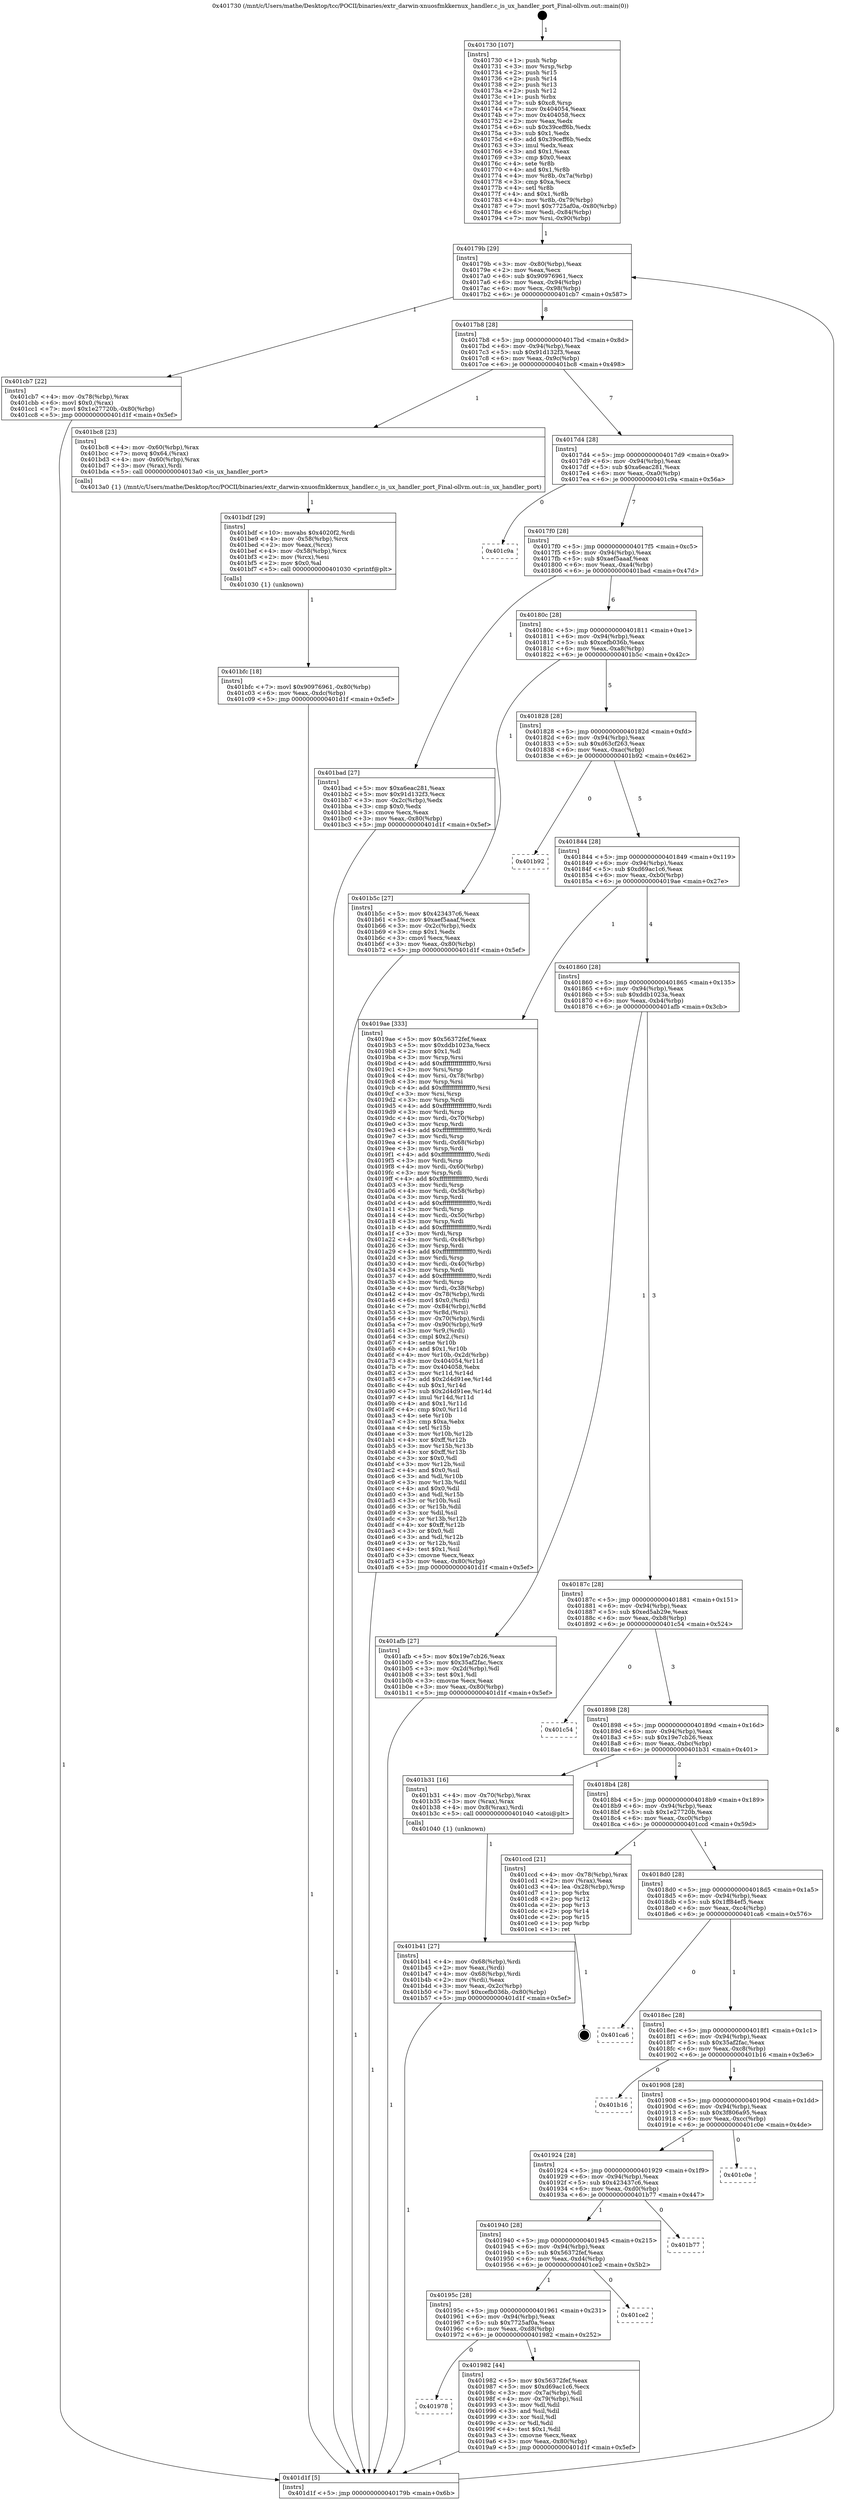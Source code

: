 digraph "0x401730" {
  label = "0x401730 (/mnt/c/Users/mathe/Desktop/tcc/POCII/binaries/extr_darwin-xnuosfmkkernux_handler.c_is_ux_handler_port_Final-ollvm.out::main(0))"
  labelloc = "t"
  node[shape=record]

  Entry [label="",width=0.3,height=0.3,shape=circle,fillcolor=black,style=filled]
  "0x40179b" [label="{
     0x40179b [29]\l
     | [instrs]\l
     &nbsp;&nbsp;0x40179b \<+3\>: mov -0x80(%rbp),%eax\l
     &nbsp;&nbsp;0x40179e \<+2\>: mov %eax,%ecx\l
     &nbsp;&nbsp;0x4017a0 \<+6\>: sub $0x90976961,%ecx\l
     &nbsp;&nbsp;0x4017a6 \<+6\>: mov %eax,-0x94(%rbp)\l
     &nbsp;&nbsp;0x4017ac \<+6\>: mov %ecx,-0x98(%rbp)\l
     &nbsp;&nbsp;0x4017b2 \<+6\>: je 0000000000401cb7 \<main+0x587\>\l
  }"]
  "0x401cb7" [label="{
     0x401cb7 [22]\l
     | [instrs]\l
     &nbsp;&nbsp;0x401cb7 \<+4\>: mov -0x78(%rbp),%rax\l
     &nbsp;&nbsp;0x401cbb \<+6\>: movl $0x0,(%rax)\l
     &nbsp;&nbsp;0x401cc1 \<+7\>: movl $0x1e27720b,-0x80(%rbp)\l
     &nbsp;&nbsp;0x401cc8 \<+5\>: jmp 0000000000401d1f \<main+0x5ef\>\l
  }"]
  "0x4017b8" [label="{
     0x4017b8 [28]\l
     | [instrs]\l
     &nbsp;&nbsp;0x4017b8 \<+5\>: jmp 00000000004017bd \<main+0x8d\>\l
     &nbsp;&nbsp;0x4017bd \<+6\>: mov -0x94(%rbp),%eax\l
     &nbsp;&nbsp;0x4017c3 \<+5\>: sub $0x91d132f3,%eax\l
     &nbsp;&nbsp;0x4017c8 \<+6\>: mov %eax,-0x9c(%rbp)\l
     &nbsp;&nbsp;0x4017ce \<+6\>: je 0000000000401bc8 \<main+0x498\>\l
  }"]
  Exit [label="",width=0.3,height=0.3,shape=circle,fillcolor=black,style=filled,peripheries=2]
  "0x401bc8" [label="{
     0x401bc8 [23]\l
     | [instrs]\l
     &nbsp;&nbsp;0x401bc8 \<+4\>: mov -0x60(%rbp),%rax\l
     &nbsp;&nbsp;0x401bcc \<+7\>: movq $0x64,(%rax)\l
     &nbsp;&nbsp;0x401bd3 \<+4\>: mov -0x60(%rbp),%rax\l
     &nbsp;&nbsp;0x401bd7 \<+3\>: mov (%rax),%rdi\l
     &nbsp;&nbsp;0x401bda \<+5\>: call 00000000004013a0 \<is_ux_handler_port\>\l
     | [calls]\l
     &nbsp;&nbsp;0x4013a0 \{1\} (/mnt/c/Users/mathe/Desktop/tcc/POCII/binaries/extr_darwin-xnuosfmkkernux_handler.c_is_ux_handler_port_Final-ollvm.out::is_ux_handler_port)\l
  }"]
  "0x4017d4" [label="{
     0x4017d4 [28]\l
     | [instrs]\l
     &nbsp;&nbsp;0x4017d4 \<+5\>: jmp 00000000004017d9 \<main+0xa9\>\l
     &nbsp;&nbsp;0x4017d9 \<+6\>: mov -0x94(%rbp),%eax\l
     &nbsp;&nbsp;0x4017df \<+5\>: sub $0xa6eac281,%eax\l
     &nbsp;&nbsp;0x4017e4 \<+6\>: mov %eax,-0xa0(%rbp)\l
     &nbsp;&nbsp;0x4017ea \<+6\>: je 0000000000401c9a \<main+0x56a\>\l
  }"]
  "0x401bfc" [label="{
     0x401bfc [18]\l
     | [instrs]\l
     &nbsp;&nbsp;0x401bfc \<+7\>: movl $0x90976961,-0x80(%rbp)\l
     &nbsp;&nbsp;0x401c03 \<+6\>: mov %eax,-0xdc(%rbp)\l
     &nbsp;&nbsp;0x401c09 \<+5\>: jmp 0000000000401d1f \<main+0x5ef\>\l
  }"]
  "0x401c9a" [label="{
     0x401c9a\l
  }", style=dashed]
  "0x4017f0" [label="{
     0x4017f0 [28]\l
     | [instrs]\l
     &nbsp;&nbsp;0x4017f0 \<+5\>: jmp 00000000004017f5 \<main+0xc5\>\l
     &nbsp;&nbsp;0x4017f5 \<+6\>: mov -0x94(%rbp),%eax\l
     &nbsp;&nbsp;0x4017fb \<+5\>: sub $0xaef5aaaf,%eax\l
     &nbsp;&nbsp;0x401800 \<+6\>: mov %eax,-0xa4(%rbp)\l
     &nbsp;&nbsp;0x401806 \<+6\>: je 0000000000401bad \<main+0x47d\>\l
  }"]
  "0x401bdf" [label="{
     0x401bdf [29]\l
     | [instrs]\l
     &nbsp;&nbsp;0x401bdf \<+10\>: movabs $0x4020f2,%rdi\l
     &nbsp;&nbsp;0x401be9 \<+4\>: mov -0x58(%rbp),%rcx\l
     &nbsp;&nbsp;0x401bed \<+2\>: mov %eax,(%rcx)\l
     &nbsp;&nbsp;0x401bef \<+4\>: mov -0x58(%rbp),%rcx\l
     &nbsp;&nbsp;0x401bf3 \<+2\>: mov (%rcx),%esi\l
     &nbsp;&nbsp;0x401bf5 \<+2\>: mov $0x0,%al\l
     &nbsp;&nbsp;0x401bf7 \<+5\>: call 0000000000401030 \<printf@plt\>\l
     | [calls]\l
     &nbsp;&nbsp;0x401030 \{1\} (unknown)\l
  }"]
  "0x401bad" [label="{
     0x401bad [27]\l
     | [instrs]\l
     &nbsp;&nbsp;0x401bad \<+5\>: mov $0xa6eac281,%eax\l
     &nbsp;&nbsp;0x401bb2 \<+5\>: mov $0x91d132f3,%ecx\l
     &nbsp;&nbsp;0x401bb7 \<+3\>: mov -0x2c(%rbp),%edx\l
     &nbsp;&nbsp;0x401bba \<+3\>: cmp $0x0,%edx\l
     &nbsp;&nbsp;0x401bbd \<+3\>: cmove %ecx,%eax\l
     &nbsp;&nbsp;0x401bc0 \<+3\>: mov %eax,-0x80(%rbp)\l
     &nbsp;&nbsp;0x401bc3 \<+5\>: jmp 0000000000401d1f \<main+0x5ef\>\l
  }"]
  "0x40180c" [label="{
     0x40180c [28]\l
     | [instrs]\l
     &nbsp;&nbsp;0x40180c \<+5\>: jmp 0000000000401811 \<main+0xe1\>\l
     &nbsp;&nbsp;0x401811 \<+6\>: mov -0x94(%rbp),%eax\l
     &nbsp;&nbsp;0x401817 \<+5\>: sub $0xcefb036b,%eax\l
     &nbsp;&nbsp;0x40181c \<+6\>: mov %eax,-0xa8(%rbp)\l
     &nbsp;&nbsp;0x401822 \<+6\>: je 0000000000401b5c \<main+0x42c\>\l
  }"]
  "0x401b41" [label="{
     0x401b41 [27]\l
     | [instrs]\l
     &nbsp;&nbsp;0x401b41 \<+4\>: mov -0x68(%rbp),%rdi\l
     &nbsp;&nbsp;0x401b45 \<+2\>: mov %eax,(%rdi)\l
     &nbsp;&nbsp;0x401b47 \<+4\>: mov -0x68(%rbp),%rdi\l
     &nbsp;&nbsp;0x401b4b \<+2\>: mov (%rdi),%eax\l
     &nbsp;&nbsp;0x401b4d \<+3\>: mov %eax,-0x2c(%rbp)\l
     &nbsp;&nbsp;0x401b50 \<+7\>: movl $0xcefb036b,-0x80(%rbp)\l
     &nbsp;&nbsp;0x401b57 \<+5\>: jmp 0000000000401d1f \<main+0x5ef\>\l
  }"]
  "0x401b5c" [label="{
     0x401b5c [27]\l
     | [instrs]\l
     &nbsp;&nbsp;0x401b5c \<+5\>: mov $0x423437c6,%eax\l
     &nbsp;&nbsp;0x401b61 \<+5\>: mov $0xaef5aaaf,%ecx\l
     &nbsp;&nbsp;0x401b66 \<+3\>: mov -0x2c(%rbp),%edx\l
     &nbsp;&nbsp;0x401b69 \<+3\>: cmp $0x1,%edx\l
     &nbsp;&nbsp;0x401b6c \<+3\>: cmovl %ecx,%eax\l
     &nbsp;&nbsp;0x401b6f \<+3\>: mov %eax,-0x80(%rbp)\l
     &nbsp;&nbsp;0x401b72 \<+5\>: jmp 0000000000401d1f \<main+0x5ef\>\l
  }"]
  "0x401828" [label="{
     0x401828 [28]\l
     | [instrs]\l
     &nbsp;&nbsp;0x401828 \<+5\>: jmp 000000000040182d \<main+0xfd\>\l
     &nbsp;&nbsp;0x40182d \<+6\>: mov -0x94(%rbp),%eax\l
     &nbsp;&nbsp;0x401833 \<+5\>: sub $0xd63cf263,%eax\l
     &nbsp;&nbsp;0x401838 \<+6\>: mov %eax,-0xac(%rbp)\l
     &nbsp;&nbsp;0x40183e \<+6\>: je 0000000000401b92 \<main+0x462\>\l
  }"]
  "0x401730" [label="{
     0x401730 [107]\l
     | [instrs]\l
     &nbsp;&nbsp;0x401730 \<+1\>: push %rbp\l
     &nbsp;&nbsp;0x401731 \<+3\>: mov %rsp,%rbp\l
     &nbsp;&nbsp;0x401734 \<+2\>: push %r15\l
     &nbsp;&nbsp;0x401736 \<+2\>: push %r14\l
     &nbsp;&nbsp;0x401738 \<+2\>: push %r13\l
     &nbsp;&nbsp;0x40173a \<+2\>: push %r12\l
     &nbsp;&nbsp;0x40173c \<+1\>: push %rbx\l
     &nbsp;&nbsp;0x40173d \<+7\>: sub $0xc8,%rsp\l
     &nbsp;&nbsp;0x401744 \<+7\>: mov 0x404054,%eax\l
     &nbsp;&nbsp;0x40174b \<+7\>: mov 0x404058,%ecx\l
     &nbsp;&nbsp;0x401752 \<+2\>: mov %eax,%edx\l
     &nbsp;&nbsp;0x401754 \<+6\>: sub $0x39ceff6b,%edx\l
     &nbsp;&nbsp;0x40175a \<+3\>: sub $0x1,%edx\l
     &nbsp;&nbsp;0x40175d \<+6\>: add $0x39ceff6b,%edx\l
     &nbsp;&nbsp;0x401763 \<+3\>: imul %edx,%eax\l
     &nbsp;&nbsp;0x401766 \<+3\>: and $0x1,%eax\l
     &nbsp;&nbsp;0x401769 \<+3\>: cmp $0x0,%eax\l
     &nbsp;&nbsp;0x40176c \<+4\>: sete %r8b\l
     &nbsp;&nbsp;0x401770 \<+4\>: and $0x1,%r8b\l
     &nbsp;&nbsp;0x401774 \<+4\>: mov %r8b,-0x7a(%rbp)\l
     &nbsp;&nbsp;0x401778 \<+3\>: cmp $0xa,%ecx\l
     &nbsp;&nbsp;0x40177b \<+4\>: setl %r8b\l
     &nbsp;&nbsp;0x40177f \<+4\>: and $0x1,%r8b\l
     &nbsp;&nbsp;0x401783 \<+4\>: mov %r8b,-0x79(%rbp)\l
     &nbsp;&nbsp;0x401787 \<+7\>: movl $0x7725af0a,-0x80(%rbp)\l
     &nbsp;&nbsp;0x40178e \<+6\>: mov %edi,-0x84(%rbp)\l
     &nbsp;&nbsp;0x401794 \<+7\>: mov %rsi,-0x90(%rbp)\l
  }"]
  "0x401b92" [label="{
     0x401b92\l
  }", style=dashed]
  "0x401844" [label="{
     0x401844 [28]\l
     | [instrs]\l
     &nbsp;&nbsp;0x401844 \<+5\>: jmp 0000000000401849 \<main+0x119\>\l
     &nbsp;&nbsp;0x401849 \<+6\>: mov -0x94(%rbp),%eax\l
     &nbsp;&nbsp;0x40184f \<+5\>: sub $0xd69ac1c6,%eax\l
     &nbsp;&nbsp;0x401854 \<+6\>: mov %eax,-0xb0(%rbp)\l
     &nbsp;&nbsp;0x40185a \<+6\>: je 00000000004019ae \<main+0x27e\>\l
  }"]
  "0x401d1f" [label="{
     0x401d1f [5]\l
     | [instrs]\l
     &nbsp;&nbsp;0x401d1f \<+5\>: jmp 000000000040179b \<main+0x6b\>\l
  }"]
  "0x4019ae" [label="{
     0x4019ae [333]\l
     | [instrs]\l
     &nbsp;&nbsp;0x4019ae \<+5\>: mov $0x56372fef,%eax\l
     &nbsp;&nbsp;0x4019b3 \<+5\>: mov $0xddb1023a,%ecx\l
     &nbsp;&nbsp;0x4019b8 \<+2\>: mov $0x1,%dl\l
     &nbsp;&nbsp;0x4019ba \<+3\>: mov %rsp,%rsi\l
     &nbsp;&nbsp;0x4019bd \<+4\>: add $0xfffffffffffffff0,%rsi\l
     &nbsp;&nbsp;0x4019c1 \<+3\>: mov %rsi,%rsp\l
     &nbsp;&nbsp;0x4019c4 \<+4\>: mov %rsi,-0x78(%rbp)\l
     &nbsp;&nbsp;0x4019c8 \<+3\>: mov %rsp,%rsi\l
     &nbsp;&nbsp;0x4019cb \<+4\>: add $0xfffffffffffffff0,%rsi\l
     &nbsp;&nbsp;0x4019cf \<+3\>: mov %rsi,%rsp\l
     &nbsp;&nbsp;0x4019d2 \<+3\>: mov %rsp,%rdi\l
     &nbsp;&nbsp;0x4019d5 \<+4\>: add $0xfffffffffffffff0,%rdi\l
     &nbsp;&nbsp;0x4019d9 \<+3\>: mov %rdi,%rsp\l
     &nbsp;&nbsp;0x4019dc \<+4\>: mov %rdi,-0x70(%rbp)\l
     &nbsp;&nbsp;0x4019e0 \<+3\>: mov %rsp,%rdi\l
     &nbsp;&nbsp;0x4019e3 \<+4\>: add $0xfffffffffffffff0,%rdi\l
     &nbsp;&nbsp;0x4019e7 \<+3\>: mov %rdi,%rsp\l
     &nbsp;&nbsp;0x4019ea \<+4\>: mov %rdi,-0x68(%rbp)\l
     &nbsp;&nbsp;0x4019ee \<+3\>: mov %rsp,%rdi\l
     &nbsp;&nbsp;0x4019f1 \<+4\>: add $0xfffffffffffffff0,%rdi\l
     &nbsp;&nbsp;0x4019f5 \<+3\>: mov %rdi,%rsp\l
     &nbsp;&nbsp;0x4019f8 \<+4\>: mov %rdi,-0x60(%rbp)\l
     &nbsp;&nbsp;0x4019fc \<+3\>: mov %rsp,%rdi\l
     &nbsp;&nbsp;0x4019ff \<+4\>: add $0xfffffffffffffff0,%rdi\l
     &nbsp;&nbsp;0x401a03 \<+3\>: mov %rdi,%rsp\l
     &nbsp;&nbsp;0x401a06 \<+4\>: mov %rdi,-0x58(%rbp)\l
     &nbsp;&nbsp;0x401a0a \<+3\>: mov %rsp,%rdi\l
     &nbsp;&nbsp;0x401a0d \<+4\>: add $0xfffffffffffffff0,%rdi\l
     &nbsp;&nbsp;0x401a11 \<+3\>: mov %rdi,%rsp\l
     &nbsp;&nbsp;0x401a14 \<+4\>: mov %rdi,-0x50(%rbp)\l
     &nbsp;&nbsp;0x401a18 \<+3\>: mov %rsp,%rdi\l
     &nbsp;&nbsp;0x401a1b \<+4\>: add $0xfffffffffffffff0,%rdi\l
     &nbsp;&nbsp;0x401a1f \<+3\>: mov %rdi,%rsp\l
     &nbsp;&nbsp;0x401a22 \<+4\>: mov %rdi,-0x48(%rbp)\l
     &nbsp;&nbsp;0x401a26 \<+3\>: mov %rsp,%rdi\l
     &nbsp;&nbsp;0x401a29 \<+4\>: add $0xfffffffffffffff0,%rdi\l
     &nbsp;&nbsp;0x401a2d \<+3\>: mov %rdi,%rsp\l
     &nbsp;&nbsp;0x401a30 \<+4\>: mov %rdi,-0x40(%rbp)\l
     &nbsp;&nbsp;0x401a34 \<+3\>: mov %rsp,%rdi\l
     &nbsp;&nbsp;0x401a37 \<+4\>: add $0xfffffffffffffff0,%rdi\l
     &nbsp;&nbsp;0x401a3b \<+3\>: mov %rdi,%rsp\l
     &nbsp;&nbsp;0x401a3e \<+4\>: mov %rdi,-0x38(%rbp)\l
     &nbsp;&nbsp;0x401a42 \<+4\>: mov -0x78(%rbp),%rdi\l
     &nbsp;&nbsp;0x401a46 \<+6\>: movl $0x0,(%rdi)\l
     &nbsp;&nbsp;0x401a4c \<+7\>: mov -0x84(%rbp),%r8d\l
     &nbsp;&nbsp;0x401a53 \<+3\>: mov %r8d,(%rsi)\l
     &nbsp;&nbsp;0x401a56 \<+4\>: mov -0x70(%rbp),%rdi\l
     &nbsp;&nbsp;0x401a5a \<+7\>: mov -0x90(%rbp),%r9\l
     &nbsp;&nbsp;0x401a61 \<+3\>: mov %r9,(%rdi)\l
     &nbsp;&nbsp;0x401a64 \<+3\>: cmpl $0x2,(%rsi)\l
     &nbsp;&nbsp;0x401a67 \<+4\>: setne %r10b\l
     &nbsp;&nbsp;0x401a6b \<+4\>: and $0x1,%r10b\l
     &nbsp;&nbsp;0x401a6f \<+4\>: mov %r10b,-0x2d(%rbp)\l
     &nbsp;&nbsp;0x401a73 \<+8\>: mov 0x404054,%r11d\l
     &nbsp;&nbsp;0x401a7b \<+7\>: mov 0x404058,%ebx\l
     &nbsp;&nbsp;0x401a82 \<+3\>: mov %r11d,%r14d\l
     &nbsp;&nbsp;0x401a85 \<+7\>: add $0x2d4d91ee,%r14d\l
     &nbsp;&nbsp;0x401a8c \<+4\>: sub $0x1,%r14d\l
     &nbsp;&nbsp;0x401a90 \<+7\>: sub $0x2d4d91ee,%r14d\l
     &nbsp;&nbsp;0x401a97 \<+4\>: imul %r14d,%r11d\l
     &nbsp;&nbsp;0x401a9b \<+4\>: and $0x1,%r11d\l
     &nbsp;&nbsp;0x401a9f \<+4\>: cmp $0x0,%r11d\l
     &nbsp;&nbsp;0x401aa3 \<+4\>: sete %r10b\l
     &nbsp;&nbsp;0x401aa7 \<+3\>: cmp $0xa,%ebx\l
     &nbsp;&nbsp;0x401aaa \<+4\>: setl %r15b\l
     &nbsp;&nbsp;0x401aae \<+3\>: mov %r10b,%r12b\l
     &nbsp;&nbsp;0x401ab1 \<+4\>: xor $0xff,%r12b\l
     &nbsp;&nbsp;0x401ab5 \<+3\>: mov %r15b,%r13b\l
     &nbsp;&nbsp;0x401ab8 \<+4\>: xor $0xff,%r13b\l
     &nbsp;&nbsp;0x401abc \<+3\>: xor $0x0,%dl\l
     &nbsp;&nbsp;0x401abf \<+3\>: mov %r12b,%sil\l
     &nbsp;&nbsp;0x401ac2 \<+4\>: and $0x0,%sil\l
     &nbsp;&nbsp;0x401ac6 \<+3\>: and %dl,%r10b\l
     &nbsp;&nbsp;0x401ac9 \<+3\>: mov %r13b,%dil\l
     &nbsp;&nbsp;0x401acc \<+4\>: and $0x0,%dil\l
     &nbsp;&nbsp;0x401ad0 \<+3\>: and %dl,%r15b\l
     &nbsp;&nbsp;0x401ad3 \<+3\>: or %r10b,%sil\l
     &nbsp;&nbsp;0x401ad6 \<+3\>: or %r15b,%dil\l
     &nbsp;&nbsp;0x401ad9 \<+3\>: xor %dil,%sil\l
     &nbsp;&nbsp;0x401adc \<+3\>: or %r13b,%r12b\l
     &nbsp;&nbsp;0x401adf \<+4\>: xor $0xff,%r12b\l
     &nbsp;&nbsp;0x401ae3 \<+3\>: or $0x0,%dl\l
     &nbsp;&nbsp;0x401ae6 \<+3\>: and %dl,%r12b\l
     &nbsp;&nbsp;0x401ae9 \<+3\>: or %r12b,%sil\l
     &nbsp;&nbsp;0x401aec \<+4\>: test $0x1,%sil\l
     &nbsp;&nbsp;0x401af0 \<+3\>: cmovne %ecx,%eax\l
     &nbsp;&nbsp;0x401af3 \<+3\>: mov %eax,-0x80(%rbp)\l
     &nbsp;&nbsp;0x401af6 \<+5\>: jmp 0000000000401d1f \<main+0x5ef\>\l
  }"]
  "0x401860" [label="{
     0x401860 [28]\l
     | [instrs]\l
     &nbsp;&nbsp;0x401860 \<+5\>: jmp 0000000000401865 \<main+0x135\>\l
     &nbsp;&nbsp;0x401865 \<+6\>: mov -0x94(%rbp),%eax\l
     &nbsp;&nbsp;0x40186b \<+5\>: sub $0xddb1023a,%eax\l
     &nbsp;&nbsp;0x401870 \<+6\>: mov %eax,-0xb4(%rbp)\l
     &nbsp;&nbsp;0x401876 \<+6\>: je 0000000000401afb \<main+0x3cb\>\l
  }"]
  "0x401978" [label="{
     0x401978\l
  }", style=dashed]
  "0x401afb" [label="{
     0x401afb [27]\l
     | [instrs]\l
     &nbsp;&nbsp;0x401afb \<+5\>: mov $0x19e7cb26,%eax\l
     &nbsp;&nbsp;0x401b00 \<+5\>: mov $0x35af2fac,%ecx\l
     &nbsp;&nbsp;0x401b05 \<+3\>: mov -0x2d(%rbp),%dl\l
     &nbsp;&nbsp;0x401b08 \<+3\>: test $0x1,%dl\l
     &nbsp;&nbsp;0x401b0b \<+3\>: cmovne %ecx,%eax\l
     &nbsp;&nbsp;0x401b0e \<+3\>: mov %eax,-0x80(%rbp)\l
     &nbsp;&nbsp;0x401b11 \<+5\>: jmp 0000000000401d1f \<main+0x5ef\>\l
  }"]
  "0x40187c" [label="{
     0x40187c [28]\l
     | [instrs]\l
     &nbsp;&nbsp;0x40187c \<+5\>: jmp 0000000000401881 \<main+0x151\>\l
     &nbsp;&nbsp;0x401881 \<+6\>: mov -0x94(%rbp),%eax\l
     &nbsp;&nbsp;0x401887 \<+5\>: sub $0xed5ab29e,%eax\l
     &nbsp;&nbsp;0x40188c \<+6\>: mov %eax,-0xb8(%rbp)\l
     &nbsp;&nbsp;0x401892 \<+6\>: je 0000000000401c54 \<main+0x524\>\l
  }"]
  "0x401982" [label="{
     0x401982 [44]\l
     | [instrs]\l
     &nbsp;&nbsp;0x401982 \<+5\>: mov $0x56372fef,%eax\l
     &nbsp;&nbsp;0x401987 \<+5\>: mov $0xd69ac1c6,%ecx\l
     &nbsp;&nbsp;0x40198c \<+3\>: mov -0x7a(%rbp),%dl\l
     &nbsp;&nbsp;0x40198f \<+4\>: mov -0x79(%rbp),%sil\l
     &nbsp;&nbsp;0x401993 \<+3\>: mov %dl,%dil\l
     &nbsp;&nbsp;0x401996 \<+3\>: and %sil,%dil\l
     &nbsp;&nbsp;0x401999 \<+3\>: xor %sil,%dl\l
     &nbsp;&nbsp;0x40199c \<+3\>: or %dl,%dil\l
     &nbsp;&nbsp;0x40199f \<+4\>: test $0x1,%dil\l
     &nbsp;&nbsp;0x4019a3 \<+3\>: cmovne %ecx,%eax\l
     &nbsp;&nbsp;0x4019a6 \<+3\>: mov %eax,-0x80(%rbp)\l
     &nbsp;&nbsp;0x4019a9 \<+5\>: jmp 0000000000401d1f \<main+0x5ef\>\l
  }"]
  "0x401c54" [label="{
     0x401c54\l
  }", style=dashed]
  "0x401898" [label="{
     0x401898 [28]\l
     | [instrs]\l
     &nbsp;&nbsp;0x401898 \<+5\>: jmp 000000000040189d \<main+0x16d\>\l
     &nbsp;&nbsp;0x40189d \<+6\>: mov -0x94(%rbp),%eax\l
     &nbsp;&nbsp;0x4018a3 \<+5\>: sub $0x19e7cb26,%eax\l
     &nbsp;&nbsp;0x4018a8 \<+6\>: mov %eax,-0xbc(%rbp)\l
     &nbsp;&nbsp;0x4018ae \<+6\>: je 0000000000401b31 \<main+0x401\>\l
  }"]
  "0x40195c" [label="{
     0x40195c [28]\l
     | [instrs]\l
     &nbsp;&nbsp;0x40195c \<+5\>: jmp 0000000000401961 \<main+0x231\>\l
     &nbsp;&nbsp;0x401961 \<+6\>: mov -0x94(%rbp),%eax\l
     &nbsp;&nbsp;0x401967 \<+5\>: sub $0x7725af0a,%eax\l
     &nbsp;&nbsp;0x40196c \<+6\>: mov %eax,-0xd8(%rbp)\l
     &nbsp;&nbsp;0x401972 \<+6\>: je 0000000000401982 \<main+0x252\>\l
  }"]
  "0x401b31" [label="{
     0x401b31 [16]\l
     | [instrs]\l
     &nbsp;&nbsp;0x401b31 \<+4\>: mov -0x70(%rbp),%rax\l
     &nbsp;&nbsp;0x401b35 \<+3\>: mov (%rax),%rax\l
     &nbsp;&nbsp;0x401b38 \<+4\>: mov 0x8(%rax),%rdi\l
     &nbsp;&nbsp;0x401b3c \<+5\>: call 0000000000401040 \<atoi@plt\>\l
     | [calls]\l
     &nbsp;&nbsp;0x401040 \{1\} (unknown)\l
  }"]
  "0x4018b4" [label="{
     0x4018b4 [28]\l
     | [instrs]\l
     &nbsp;&nbsp;0x4018b4 \<+5\>: jmp 00000000004018b9 \<main+0x189\>\l
     &nbsp;&nbsp;0x4018b9 \<+6\>: mov -0x94(%rbp),%eax\l
     &nbsp;&nbsp;0x4018bf \<+5\>: sub $0x1e27720b,%eax\l
     &nbsp;&nbsp;0x4018c4 \<+6\>: mov %eax,-0xc0(%rbp)\l
     &nbsp;&nbsp;0x4018ca \<+6\>: je 0000000000401ccd \<main+0x59d\>\l
  }"]
  "0x401ce2" [label="{
     0x401ce2\l
  }", style=dashed]
  "0x401ccd" [label="{
     0x401ccd [21]\l
     | [instrs]\l
     &nbsp;&nbsp;0x401ccd \<+4\>: mov -0x78(%rbp),%rax\l
     &nbsp;&nbsp;0x401cd1 \<+2\>: mov (%rax),%eax\l
     &nbsp;&nbsp;0x401cd3 \<+4\>: lea -0x28(%rbp),%rsp\l
     &nbsp;&nbsp;0x401cd7 \<+1\>: pop %rbx\l
     &nbsp;&nbsp;0x401cd8 \<+2\>: pop %r12\l
     &nbsp;&nbsp;0x401cda \<+2\>: pop %r13\l
     &nbsp;&nbsp;0x401cdc \<+2\>: pop %r14\l
     &nbsp;&nbsp;0x401cde \<+2\>: pop %r15\l
     &nbsp;&nbsp;0x401ce0 \<+1\>: pop %rbp\l
     &nbsp;&nbsp;0x401ce1 \<+1\>: ret\l
  }"]
  "0x4018d0" [label="{
     0x4018d0 [28]\l
     | [instrs]\l
     &nbsp;&nbsp;0x4018d0 \<+5\>: jmp 00000000004018d5 \<main+0x1a5\>\l
     &nbsp;&nbsp;0x4018d5 \<+6\>: mov -0x94(%rbp),%eax\l
     &nbsp;&nbsp;0x4018db \<+5\>: sub $0x1ff84ef5,%eax\l
     &nbsp;&nbsp;0x4018e0 \<+6\>: mov %eax,-0xc4(%rbp)\l
     &nbsp;&nbsp;0x4018e6 \<+6\>: je 0000000000401ca6 \<main+0x576\>\l
  }"]
  "0x401940" [label="{
     0x401940 [28]\l
     | [instrs]\l
     &nbsp;&nbsp;0x401940 \<+5\>: jmp 0000000000401945 \<main+0x215\>\l
     &nbsp;&nbsp;0x401945 \<+6\>: mov -0x94(%rbp),%eax\l
     &nbsp;&nbsp;0x40194b \<+5\>: sub $0x56372fef,%eax\l
     &nbsp;&nbsp;0x401950 \<+6\>: mov %eax,-0xd4(%rbp)\l
     &nbsp;&nbsp;0x401956 \<+6\>: je 0000000000401ce2 \<main+0x5b2\>\l
  }"]
  "0x401ca6" [label="{
     0x401ca6\l
  }", style=dashed]
  "0x4018ec" [label="{
     0x4018ec [28]\l
     | [instrs]\l
     &nbsp;&nbsp;0x4018ec \<+5\>: jmp 00000000004018f1 \<main+0x1c1\>\l
     &nbsp;&nbsp;0x4018f1 \<+6\>: mov -0x94(%rbp),%eax\l
     &nbsp;&nbsp;0x4018f7 \<+5\>: sub $0x35af2fac,%eax\l
     &nbsp;&nbsp;0x4018fc \<+6\>: mov %eax,-0xc8(%rbp)\l
     &nbsp;&nbsp;0x401902 \<+6\>: je 0000000000401b16 \<main+0x3e6\>\l
  }"]
  "0x401b77" [label="{
     0x401b77\l
  }", style=dashed]
  "0x401b16" [label="{
     0x401b16\l
  }", style=dashed]
  "0x401908" [label="{
     0x401908 [28]\l
     | [instrs]\l
     &nbsp;&nbsp;0x401908 \<+5\>: jmp 000000000040190d \<main+0x1dd\>\l
     &nbsp;&nbsp;0x40190d \<+6\>: mov -0x94(%rbp),%eax\l
     &nbsp;&nbsp;0x401913 \<+5\>: sub $0x3f806a95,%eax\l
     &nbsp;&nbsp;0x401918 \<+6\>: mov %eax,-0xcc(%rbp)\l
     &nbsp;&nbsp;0x40191e \<+6\>: je 0000000000401c0e \<main+0x4de\>\l
  }"]
  "0x401924" [label="{
     0x401924 [28]\l
     | [instrs]\l
     &nbsp;&nbsp;0x401924 \<+5\>: jmp 0000000000401929 \<main+0x1f9\>\l
     &nbsp;&nbsp;0x401929 \<+6\>: mov -0x94(%rbp),%eax\l
     &nbsp;&nbsp;0x40192f \<+5\>: sub $0x423437c6,%eax\l
     &nbsp;&nbsp;0x401934 \<+6\>: mov %eax,-0xd0(%rbp)\l
     &nbsp;&nbsp;0x40193a \<+6\>: je 0000000000401b77 \<main+0x447\>\l
  }"]
  "0x401c0e" [label="{
     0x401c0e\l
  }", style=dashed]
  Entry -> "0x401730" [label=" 1"]
  "0x40179b" -> "0x401cb7" [label=" 1"]
  "0x40179b" -> "0x4017b8" [label=" 8"]
  "0x401ccd" -> Exit [label=" 1"]
  "0x4017b8" -> "0x401bc8" [label=" 1"]
  "0x4017b8" -> "0x4017d4" [label=" 7"]
  "0x401cb7" -> "0x401d1f" [label=" 1"]
  "0x4017d4" -> "0x401c9a" [label=" 0"]
  "0x4017d4" -> "0x4017f0" [label=" 7"]
  "0x401bfc" -> "0x401d1f" [label=" 1"]
  "0x4017f0" -> "0x401bad" [label=" 1"]
  "0x4017f0" -> "0x40180c" [label=" 6"]
  "0x401bdf" -> "0x401bfc" [label=" 1"]
  "0x40180c" -> "0x401b5c" [label=" 1"]
  "0x40180c" -> "0x401828" [label=" 5"]
  "0x401bc8" -> "0x401bdf" [label=" 1"]
  "0x401828" -> "0x401b92" [label=" 0"]
  "0x401828" -> "0x401844" [label=" 5"]
  "0x401b5c" -> "0x401d1f" [label=" 1"]
  "0x401844" -> "0x4019ae" [label=" 1"]
  "0x401844" -> "0x401860" [label=" 4"]
  "0x401b41" -> "0x401d1f" [label=" 1"]
  "0x401860" -> "0x401afb" [label=" 1"]
  "0x401860" -> "0x40187c" [label=" 3"]
  "0x401b31" -> "0x401b41" [label=" 1"]
  "0x40187c" -> "0x401c54" [label=" 0"]
  "0x40187c" -> "0x401898" [label=" 3"]
  "0x401afb" -> "0x401d1f" [label=" 1"]
  "0x401898" -> "0x401b31" [label=" 1"]
  "0x401898" -> "0x4018b4" [label=" 2"]
  "0x401bad" -> "0x401d1f" [label=" 1"]
  "0x4018b4" -> "0x401ccd" [label=" 1"]
  "0x4018b4" -> "0x4018d0" [label=" 1"]
  "0x401d1f" -> "0x40179b" [label=" 8"]
  "0x4018d0" -> "0x401ca6" [label=" 0"]
  "0x4018d0" -> "0x4018ec" [label=" 1"]
  "0x401982" -> "0x401d1f" [label=" 1"]
  "0x4018ec" -> "0x401b16" [label=" 0"]
  "0x4018ec" -> "0x401908" [label=" 1"]
  "0x40195c" -> "0x401978" [label=" 0"]
  "0x401908" -> "0x401c0e" [label=" 0"]
  "0x401908" -> "0x401924" [label=" 1"]
  "0x40195c" -> "0x401982" [label=" 1"]
  "0x401924" -> "0x401b77" [label=" 0"]
  "0x401924" -> "0x401940" [label=" 1"]
  "0x401730" -> "0x40179b" [label=" 1"]
  "0x401940" -> "0x401ce2" [label=" 0"]
  "0x401940" -> "0x40195c" [label=" 1"]
  "0x4019ae" -> "0x401d1f" [label=" 1"]
}
